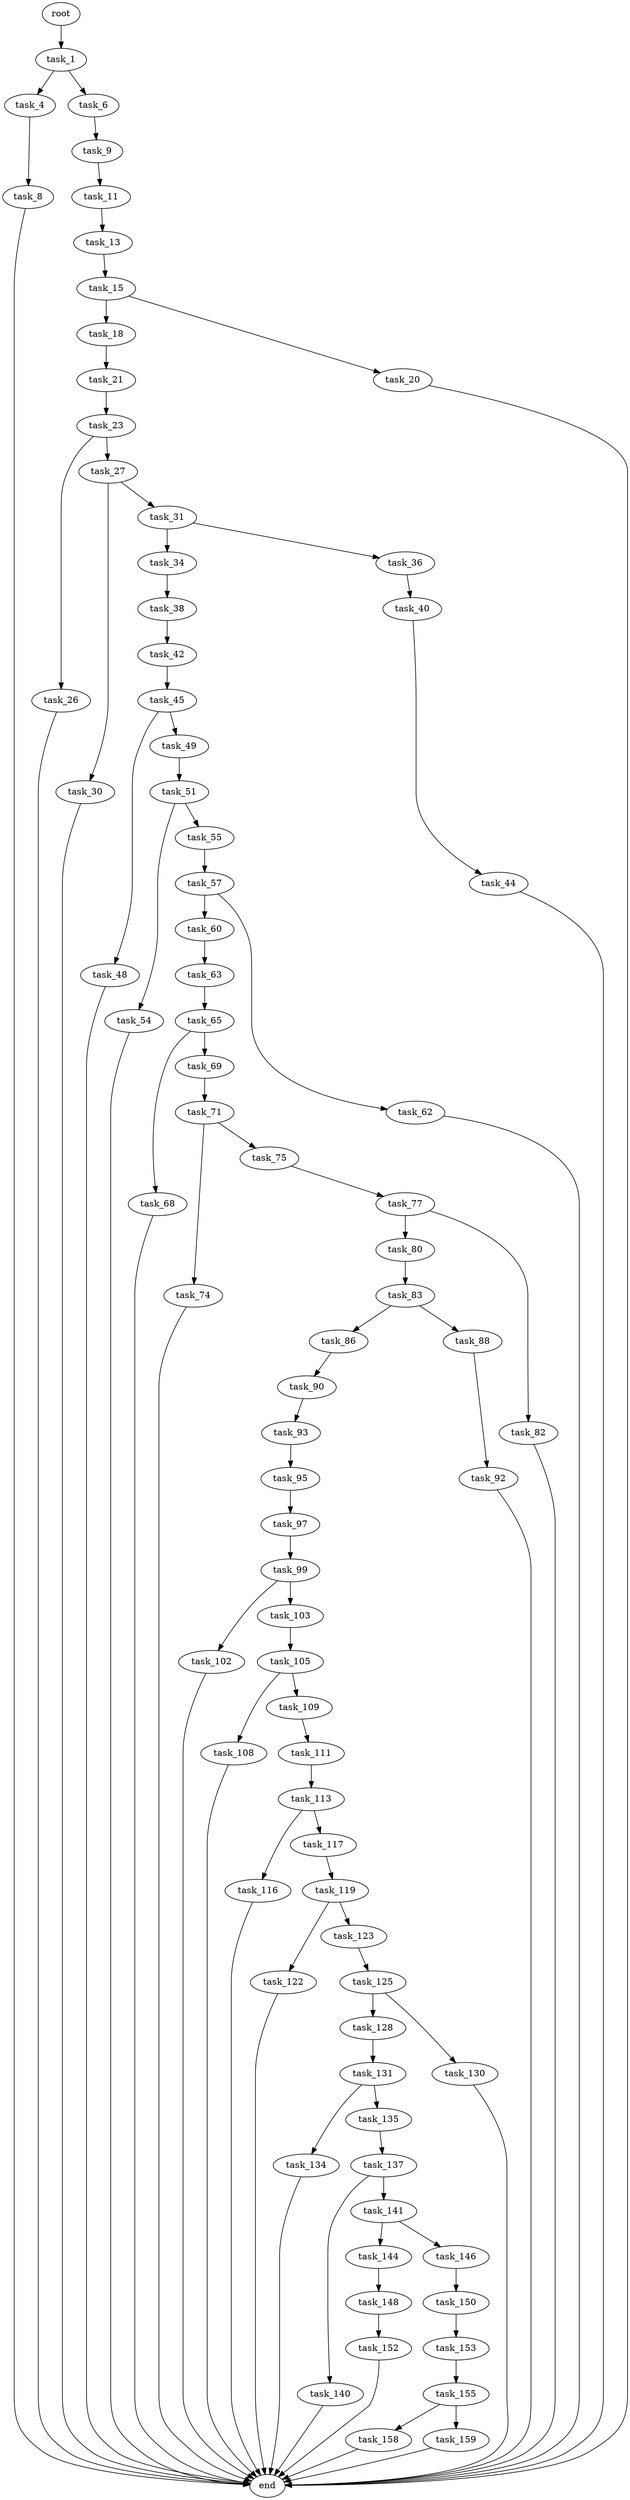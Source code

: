 digraph G {
  root [size="0.000000"];
  task_1 [size="549755813888.000000"];
  task_4 [size="130915905815.000000"];
  task_6 [size="11107701494.000000"];
  task_8 [size="424361842987.000000"];
  task_9 [size="93552609589.000000"];
  task_11 [size="59059250558.000000"];
  task_13 [size="857420793167.000000"];
  task_15 [size="134217728000.000000"];
  task_18 [size="231928233984.000000"];
  task_20 [size="32032890339.000000"];
  task_21 [size="24055782764.000000"];
  task_23 [size="31906438465.000000"];
  task_26 [size="8589934592.000000"];
  task_27 [size="134217728000.000000"];
  task_30 [size="782757789696.000000"];
  task_31 [size="68719476736.000000"];
  task_34 [size="3186723958.000000"];
  task_36 [size="1497557874.000000"];
  task_38 [size="3240909507.000000"];
  task_40 [size="549755813888.000000"];
  task_42 [size="4818464844.000000"];
  task_44 [size="15118494241.000000"];
  task_45 [size="1073741824000.000000"];
  task_48 [size="549755813888.000000"];
  task_49 [size="6571287882.000000"];
  task_51 [size="528827881581.000000"];
  task_54 [size="56852760927.000000"];
  task_55 [size="1073741824000.000000"];
  task_57 [size="782757789696.000000"];
  task_60 [size="568678343832.000000"];
  task_62 [size="1044456628.000000"];
  task_63 [size="13386879101.000000"];
  task_65 [size="8589934592.000000"];
  task_68 [size="17818962107.000000"];
  task_69 [size="68993506757.000000"];
  task_71 [size="6921843568.000000"];
  task_74 [size="152206131376.000000"];
  task_75 [size="837479511912.000000"];
  task_77 [size="9869740823.000000"];
  task_80 [size="275294970858.000000"];
  task_82 [size="12653930894.000000"];
  task_83 [size="38437157523.000000"];
  task_86 [size="446142524433.000000"];
  task_88 [size="457707244461.000000"];
  task_90 [size="232446232242.000000"];
  task_92 [size="1073741824000.000000"];
  task_93 [size="192873860448.000000"];
  task_95 [size="1058379854.000000"];
  task_97 [size="8589934592.000000"];
  task_99 [size="31134463949.000000"];
  task_102 [size="580626772861.000000"];
  task_103 [size="4336280827.000000"];
  task_105 [size="549755813888.000000"];
  task_108 [size="18710514247.000000"];
  task_109 [size="9639911802.000000"];
  task_111 [size="11440076681.000000"];
  task_113 [size="1214972545300.000000"];
  task_116 [size="279564198330.000000"];
  task_117 [size="155484951959.000000"];
  task_119 [size="28991029248.000000"];
  task_122 [size="33376247236.000000"];
  task_123 [size="8223478125.000000"];
  task_125 [size="30854192805.000000"];
  task_128 [size="1073741824000.000000"];
  task_130 [size="27552287084.000000"];
  task_131 [size="11030041895.000000"];
  task_134 [size="842618761.000000"];
  task_135 [size="549755813888.000000"];
  task_137 [size="1300228756197.000000"];
  task_140 [size="5312434870.000000"];
  task_141 [size="191480897670.000000"];
  task_144 [size="11386175739.000000"];
  task_146 [size="1073741824000.000000"];
  task_148 [size="123600143960.000000"];
  task_150 [size="32962440349.000000"];
  task_152 [size="33076738620.000000"];
  task_153 [size="8589934592.000000"];
  task_155 [size="214718440391.000000"];
  task_158 [size="28991029248.000000"];
  task_159 [size="26446632763.000000"];
  end [size="0.000000"];

  root -> task_1 [size="1.000000"];
  task_1 -> task_4 [size="536870912.000000"];
  task_1 -> task_6 [size="536870912.000000"];
  task_4 -> task_8 [size="301989888.000000"];
  task_6 -> task_9 [size="301989888.000000"];
  task_8 -> end [size="1.000000"];
  task_9 -> task_11 [size="209715200.000000"];
  task_11 -> task_13 [size="75497472.000000"];
  task_13 -> task_15 [size="679477248.000000"];
  task_15 -> task_18 [size="209715200.000000"];
  task_15 -> task_20 [size="209715200.000000"];
  task_18 -> task_21 [size="301989888.000000"];
  task_20 -> end [size="1.000000"];
  task_21 -> task_23 [size="411041792.000000"];
  task_23 -> task_26 [size="838860800.000000"];
  task_23 -> task_27 [size="838860800.000000"];
  task_26 -> end [size="1.000000"];
  task_27 -> task_30 [size="209715200.000000"];
  task_27 -> task_31 [size="209715200.000000"];
  task_30 -> end [size="1.000000"];
  task_31 -> task_34 [size="134217728.000000"];
  task_31 -> task_36 [size="134217728.000000"];
  task_34 -> task_38 [size="75497472.000000"];
  task_36 -> task_40 [size="134217728.000000"];
  task_38 -> task_42 [size="134217728.000000"];
  task_40 -> task_44 [size="536870912.000000"];
  task_42 -> task_45 [size="301989888.000000"];
  task_44 -> end [size="1.000000"];
  task_45 -> task_48 [size="838860800.000000"];
  task_45 -> task_49 [size="838860800.000000"];
  task_48 -> end [size="1.000000"];
  task_49 -> task_51 [size="134217728.000000"];
  task_51 -> task_54 [size="679477248.000000"];
  task_51 -> task_55 [size="679477248.000000"];
  task_54 -> end [size="1.000000"];
  task_55 -> task_57 [size="838860800.000000"];
  task_57 -> task_60 [size="679477248.000000"];
  task_57 -> task_62 [size="679477248.000000"];
  task_60 -> task_63 [size="411041792.000000"];
  task_62 -> end [size="1.000000"];
  task_63 -> task_65 [size="209715200.000000"];
  task_65 -> task_68 [size="33554432.000000"];
  task_65 -> task_69 [size="33554432.000000"];
  task_68 -> end [size="1.000000"];
  task_69 -> task_71 [size="301989888.000000"];
  task_71 -> task_74 [size="134217728.000000"];
  task_71 -> task_75 [size="134217728.000000"];
  task_74 -> end [size="1.000000"];
  task_75 -> task_77 [size="679477248.000000"];
  task_77 -> task_80 [size="209715200.000000"];
  task_77 -> task_82 [size="209715200.000000"];
  task_80 -> task_83 [size="209715200.000000"];
  task_82 -> end [size="1.000000"];
  task_83 -> task_86 [size="75497472.000000"];
  task_83 -> task_88 [size="75497472.000000"];
  task_86 -> task_90 [size="301989888.000000"];
  task_88 -> task_92 [size="301989888.000000"];
  task_90 -> task_93 [size="301989888.000000"];
  task_92 -> end [size="1.000000"];
  task_93 -> task_95 [size="134217728.000000"];
  task_95 -> task_97 [size="33554432.000000"];
  task_97 -> task_99 [size="33554432.000000"];
  task_99 -> task_102 [size="33554432.000000"];
  task_99 -> task_103 [size="33554432.000000"];
  task_102 -> end [size="1.000000"];
  task_103 -> task_105 [size="75497472.000000"];
  task_105 -> task_108 [size="536870912.000000"];
  task_105 -> task_109 [size="536870912.000000"];
  task_108 -> end [size="1.000000"];
  task_109 -> task_111 [size="33554432.000000"];
  task_111 -> task_113 [size="209715200.000000"];
  task_113 -> task_116 [size="838860800.000000"];
  task_113 -> task_117 [size="838860800.000000"];
  task_116 -> end [size="1.000000"];
  task_117 -> task_119 [size="134217728.000000"];
  task_119 -> task_122 [size="75497472.000000"];
  task_119 -> task_123 [size="75497472.000000"];
  task_122 -> end [size="1.000000"];
  task_123 -> task_125 [size="134217728.000000"];
  task_125 -> task_128 [size="33554432.000000"];
  task_125 -> task_130 [size="33554432.000000"];
  task_128 -> task_131 [size="838860800.000000"];
  task_130 -> end [size="1.000000"];
  task_131 -> task_134 [size="209715200.000000"];
  task_131 -> task_135 [size="209715200.000000"];
  task_134 -> end [size="1.000000"];
  task_135 -> task_137 [size="536870912.000000"];
  task_137 -> task_140 [size="838860800.000000"];
  task_137 -> task_141 [size="838860800.000000"];
  task_140 -> end [size="1.000000"];
  task_141 -> task_144 [size="134217728.000000"];
  task_141 -> task_146 [size="134217728.000000"];
  task_144 -> task_148 [size="536870912.000000"];
  task_146 -> task_150 [size="838860800.000000"];
  task_148 -> task_152 [size="134217728.000000"];
  task_150 -> task_153 [size="33554432.000000"];
  task_152 -> end [size="1.000000"];
  task_153 -> task_155 [size="33554432.000000"];
  task_155 -> task_158 [size="411041792.000000"];
  task_155 -> task_159 [size="411041792.000000"];
  task_158 -> end [size="1.000000"];
  task_159 -> end [size="1.000000"];
}
